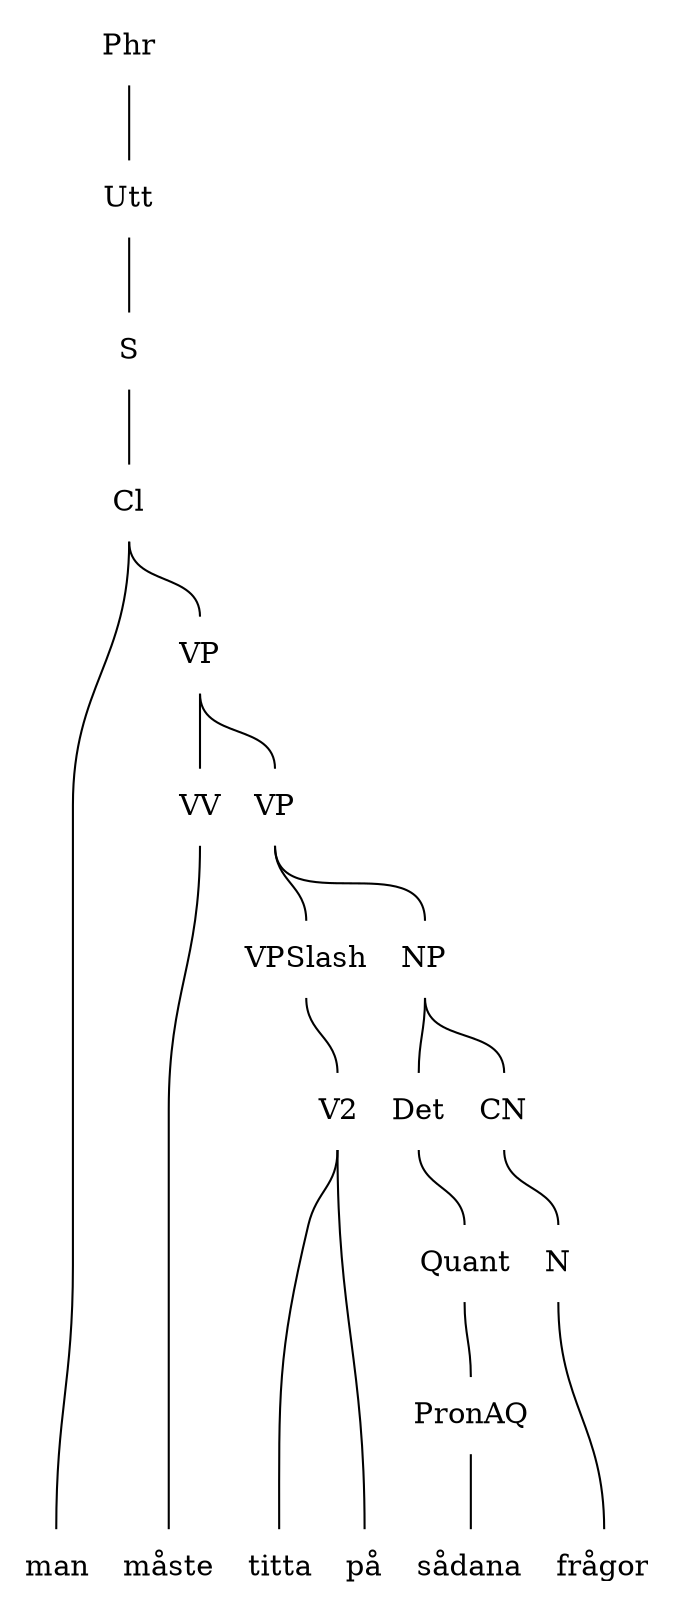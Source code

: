 graph {
  rankdir=BU ;
  node [shape = record, color = white] ;
   
  struct0[label = "<n21>Phr"] ;
  struct1[label = "<n19>Utt"] ;
  struct0:n21:s -- struct1:n19:n ;
  struct2[label = "<n18>S"] ;
  struct1:n19:s -- struct2:n18:n ;
  struct3[label = "<n17>Cl"] ;
  struct2:n18:s -- struct3:n17:n ;
  struct4[label = "<n16>VP"] ;
  struct3:n17:s -- struct4:n16:n ;
  struct5[label = "<n5>VV | <n15>VP"] ;
  struct4:n16:s -- struct5:n5:n ;
  struct4:n16:s -- struct5:n15:n ;
  struct6[label = "<n7>VPSlash | <n14>NP"] ;
  struct5:n15:s -- struct6:n7:n ;
  struct5:n15:s -- struct6:n14:n ;
  struct7[label = "<n6>V2 | <n11>Det | <n13>CN"] ;
  struct6:n7:s -- struct7:n6:n ;
  struct6:n14:s -- struct7:n11:n ;
  struct6:n14:s -- struct7:n13:n ;
  struct8[label = "<n9>Quant | <n12>N"] ;
  struct7:n11:s -- struct8:n9:n ;
  struct7:n13:s -- struct8:n12:n ;
  struct9[label = "<n8>PronAQ"] ;
  struct8:n9:s -- struct9:n8:n ;
  struct10[label = ""] ;
  struct11[label = "<n99990>man | <n99991>måste | <n99992>titta | <n99993>på | <n99994>sådana | <n99995>frågor"] ;
  struct3:n17:s -- struct11:n99990:n ;
  struct5:n5:s -- struct11:n99991:n ;
  struct7:n6:s -- struct11:n99992:n ;
  struct7:n6:s -- struct11:n99993:n ;
  struct9:n8:s -- struct11:n99994:n ;
  struct8:n12:s -- struct11:n99995:n ;
}